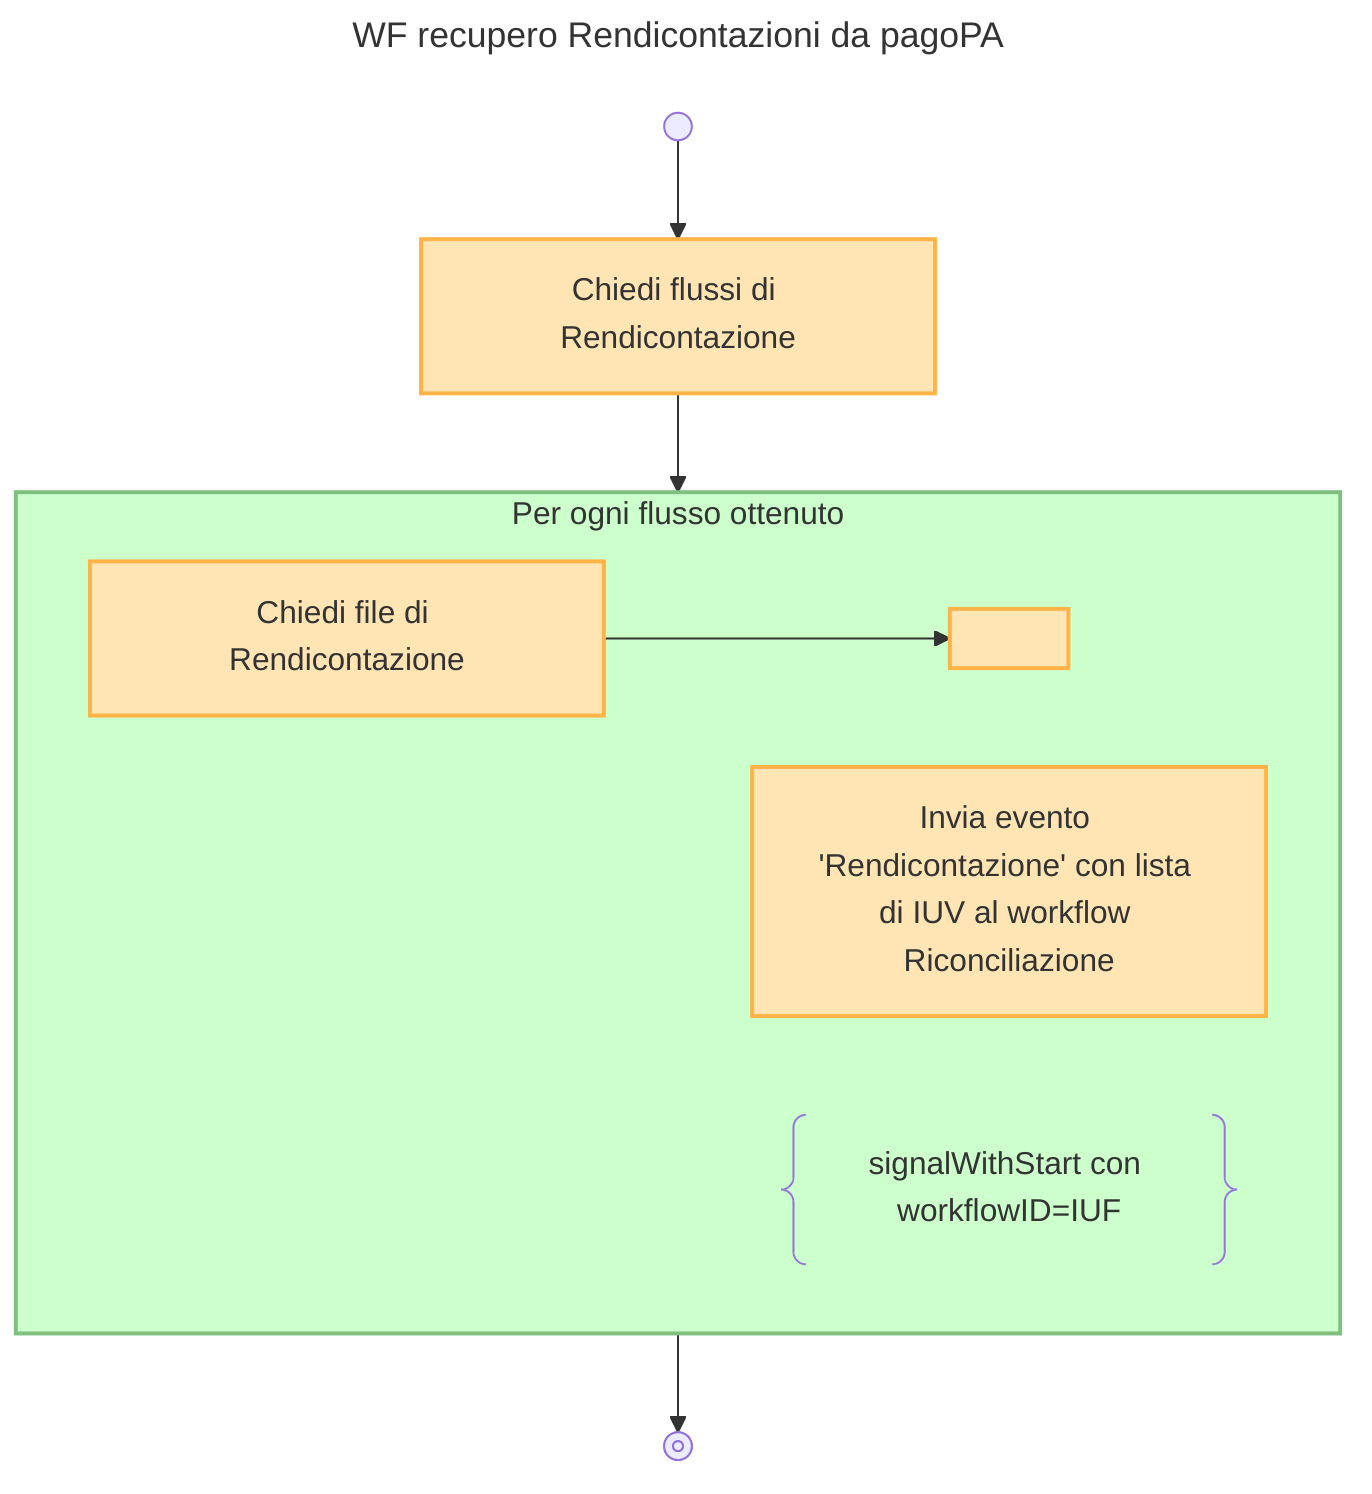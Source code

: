 ---
title: WF recupero Rendicontazioni da pagoPA
---
flowchart TD
    START@{shape: start} --> FETCH_LIST:::activity@{label: "Chiedi flussi di Rendicontazione"}

    FETCH_LIST --> LOOP

    subgraph LOOP["Per ogni flusso ottenuto"]

        FETCH_FILE:::activity@{label: "Chiedi file di Rendicontazione"} --> INVOKE_WF:::activity@{label: " "}

        SIGNAL:::activity@{label: "Invia evento 'Rendicontazione' con lista di IUV al workflow Riconciliazione"}
        NOTE@{ shape: braces, label: "signalWithStart con workflowID=IUF" }
    end

    LOOP --> END@{shape: stop}
    class LOOP loop

    classDef disable display:none;
    classDef activity fill:#FFE5B4, stroke:#FFB347, stroke-width:2px;
    classDef loop fill:#CCFFCC, stroke:#7FBF7F, stroke-width:2px, padding-bottom: 5px;